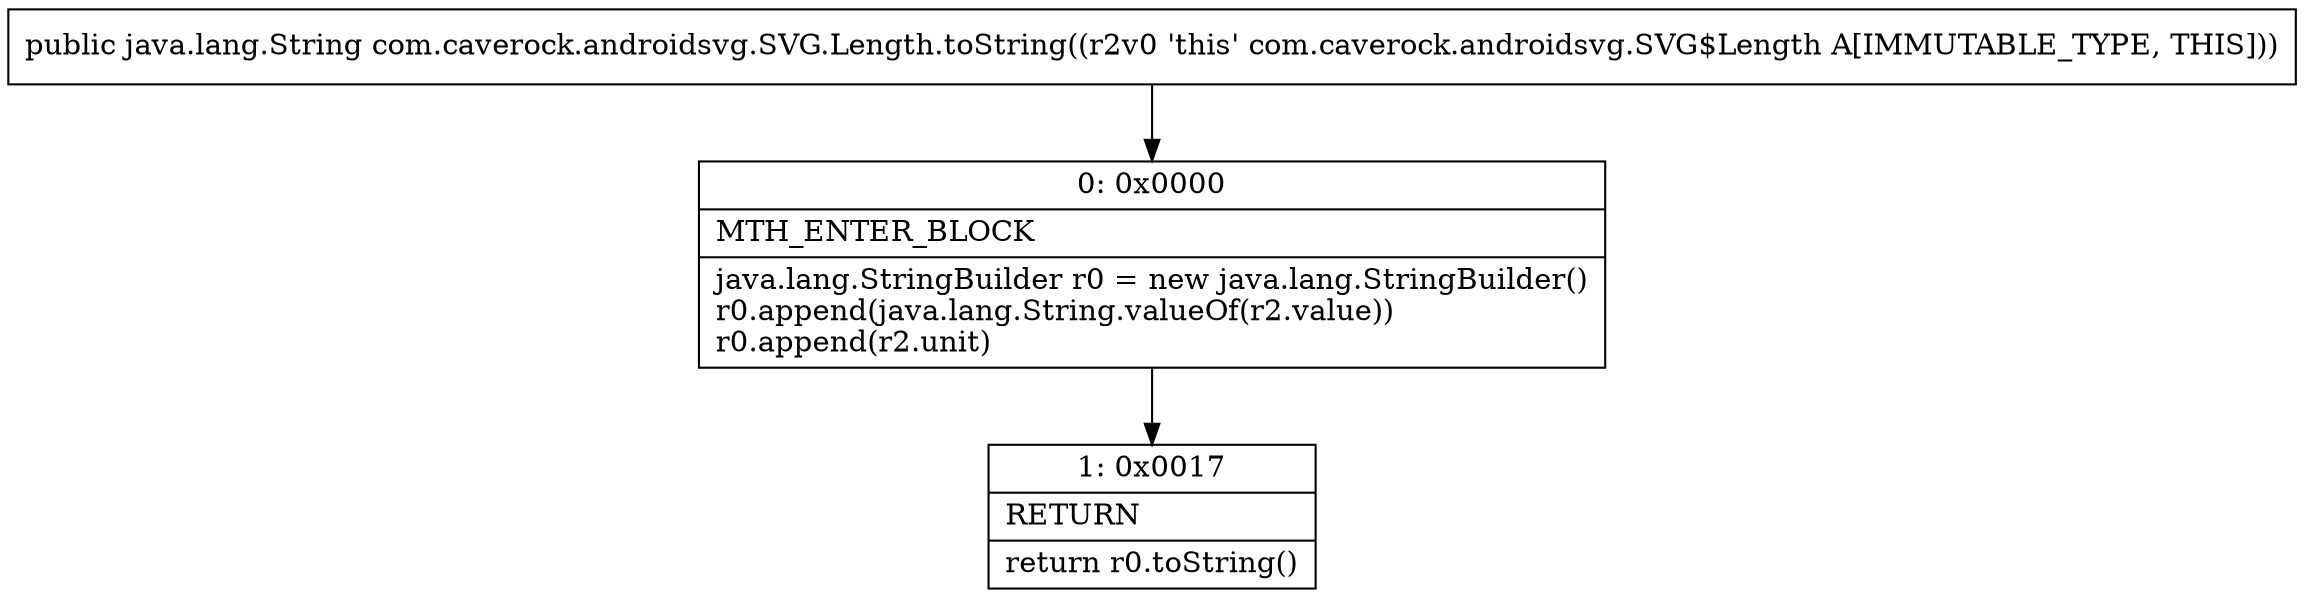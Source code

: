 digraph "CFG forcom.caverock.androidsvg.SVG.Length.toString()Ljava\/lang\/String;" {
Node_0 [shape=record,label="{0\:\ 0x0000|MTH_ENTER_BLOCK\l|java.lang.StringBuilder r0 = new java.lang.StringBuilder()\lr0.append(java.lang.String.valueOf(r2.value))\lr0.append(r2.unit)\l}"];
Node_1 [shape=record,label="{1\:\ 0x0017|RETURN\l|return r0.toString()\l}"];
MethodNode[shape=record,label="{public java.lang.String com.caverock.androidsvg.SVG.Length.toString((r2v0 'this' com.caverock.androidsvg.SVG$Length A[IMMUTABLE_TYPE, THIS])) }"];
MethodNode -> Node_0;
Node_0 -> Node_1;
}

